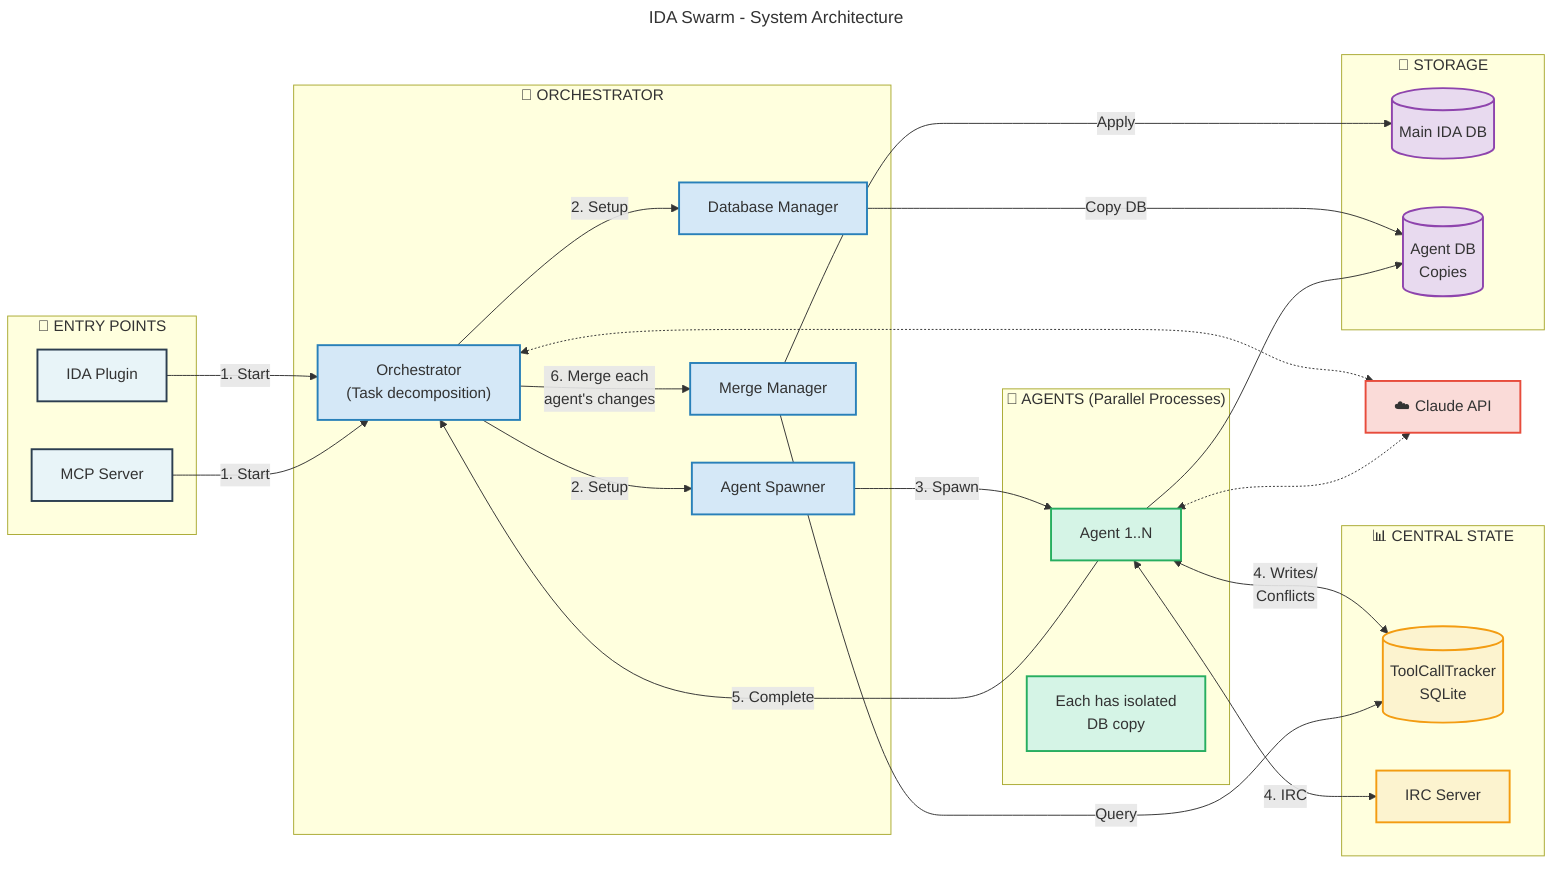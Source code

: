 ---
title: IDA Swarm - System Architecture
---
graph LR
    subgraph entry["🚪 ENTRY POINTS"]
        plugin["IDA Plugin"]
        mcp["MCP Server"]
    end

    subgraph orch["🎯 ORCHESTRATOR"]
        direction TB
        orchestrator["Orchestrator<br/>(Task decomposition)"]
        spawner["Agent Spawner"]
        dbmgr["Database Manager"]
        merger["Merge Manager"]
    end

    subgraph state["📊 CENTRAL STATE"]
        direction TB
        tracker[("ToolCallTracker<br/>SQLite")]
        irc["IRC Server"]
    end

    subgraph agent_box["🤖 AGENTS (Parallel Processes)"]
        direction TB
        agent["Agent 1..N"]
        agent_note["Each has isolated<br/>DB copy"]
    end

    subgraph storage["💾 STORAGE"]
        direction TB
        maindb[("Main IDA DB")]
        agentdbs[("Agent DB<br/>Copies")]
    end

    claude["☁️ Claude API"]

    %% Main flow
    plugin -->|"1. Start"| orchestrator
    mcp -->|"1. Start"| orchestrator

    orchestrator -->|"2. Setup"| spawner
    orchestrator -->|"2. Setup"| dbmgr

    dbmgr -->|"Copy DB"| agentdbs
    spawner -->|"3. Spawn"| agent
    agent --> agentdbs

    agent <-->|"4. Writes/<br/>Conflicts"| tracker
    agent <-->|"4. IRC"| irc

    agent -->|"5. Complete"| orchestrator
    orchestrator -->|"6. Merge each<br/>agent's changes"| merger
    merger -->|"Query"| tracker
    merger -->|"Apply"| maindb

    orchestrator <-.-> claude
    agent <-.-> claude

    %% Styling
    classDef entryStyle fill:#E8F4F8,stroke:#2C3E50,stroke-width:2px
    classDef orchStyle fill:#D5E8F7,stroke:#2980B9,stroke-width:2px
    classDef stateStyle fill:#FCF3CF,stroke:#F39C12,stroke-width:2px
    classDef agentStyle fill:#D5F4E6,stroke:#27AE60,stroke-width:2px
    classDef storageStyle fill:#E8DAEF,stroke:#8E44AD,stroke-width:2px
    classDef externalStyle fill:#FADBD8,stroke:#E74C3C,stroke-width:2px

    class plugin,mcp entryStyle
    class orchestrator,spawner,dbmgr,merger orchStyle
    class tracker,irc stateStyle
    class agent,agent_note agentStyle
    class maindb,agentdbs storageStyle
    class claude externalStyle